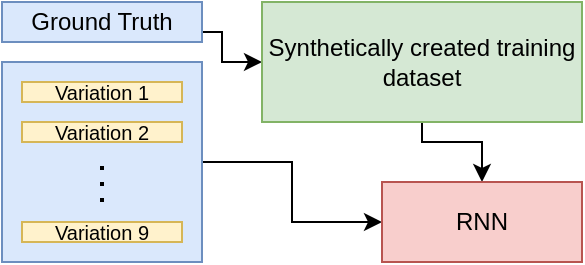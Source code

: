 <mxfile version="24.7.14">
  <diagram name="Page-1" id="2ikC2w35KWOmmKQZd92I">
    <mxGraphModel dx="1050" dy="569" grid="1" gridSize="10" guides="1" tooltips="1" connect="1" arrows="1" fold="1" page="1" pageScale="1" pageWidth="850" pageHeight="1100" math="0" shadow="0">
      <root>
        <mxCell id="0" />
        <mxCell id="1" parent="0" />
        <mxCell id="PDGRSkXh_1oZ5cUsPY0N-1" style="edgeStyle=orthogonalEdgeStyle;rounded=0;orthogonalLoop=1;jettySize=auto;html=1;entryX=0;entryY=0.5;entryDx=0;entryDy=0;" edge="1" parent="1" source="PDGRSkXh_1oZ5cUsPY0N-2" target="PDGRSkXh_1oZ5cUsPY0N-11">
          <mxGeometry relative="1" as="geometry" />
        </mxCell>
        <mxCell id="PDGRSkXh_1oZ5cUsPY0N-2" value="" style="rounded=0;whiteSpace=wrap;html=1;fillColor=#dae8fc;strokeColor=#6c8ebf;" vertex="1" parent="1">
          <mxGeometry x="110" y="110" width="100" height="100" as="geometry" />
        </mxCell>
        <mxCell id="PDGRSkXh_1oZ5cUsPY0N-3" style="edgeStyle=orthogonalEdgeStyle;rounded=0;orthogonalLoop=1;jettySize=auto;html=1;entryX=0;entryY=0.5;entryDx=0;entryDy=0;" edge="1" parent="1" source="PDGRSkXh_1oZ5cUsPY0N-4" target="PDGRSkXh_1oZ5cUsPY0N-10">
          <mxGeometry relative="1" as="geometry">
            <Array as="points">
              <mxPoint x="220" y="95" />
              <mxPoint x="220" y="110" />
            </Array>
          </mxGeometry>
        </mxCell>
        <mxCell id="PDGRSkXh_1oZ5cUsPY0N-4" value="Ground Truth" style="rounded=0;whiteSpace=wrap;html=1;fillColor=#dae8fc;strokeColor=#6c8ebf;" vertex="1" parent="1">
          <mxGeometry x="110" y="80" width="100" height="20" as="geometry" />
        </mxCell>
        <mxCell id="PDGRSkXh_1oZ5cUsPY0N-5" value="&lt;font style=&quot;font-size: 10px;&quot;&gt;Variation 1&lt;/font&gt;" style="rounded=0;whiteSpace=wrap;html=1;fillColor=#fff2cc;strokeColor=#d6b656;" vertex="1" parent="1">
          <mxGeometry x="120" y="120" width="80" height="10" as="geometry" />
        </mxCell>
        <mxCell id="PDGRSkXh_1oZ5cUsPY0N-6" value="&lt;font style=&quot;font-size: 10px;&quot;&gt;Variation 2&lt;/font&gt;" style="rounded=0;whiteSpace=wrap;html=1;fillColor=#fff2cc;strokeColor=#d6b656;" vertex="1" parent="1">
          <mxGeometry x="120" y="140" width="80" height="10" as="geometry" />
        </mxCell>
        <mxCell id="PDGRSkXh_1oZ5cUsPY0N-7" value="&lt;font style=&quot;font-size: 10px;&quot;&gt;Variation 9&lt;/font&gt;" style="rounded=0;whiteSpace=wrap;html=1;fillColor=#fff2cc;strokeColor=#d6b656;" vertex="1" parent="1">
          <mxGeometry x="120" y="190" width="80" height="10" as="geometry" />
        </mxCell>
        <mxCell id="PDGRSkXh_1oZ5cUsPY0N-8" value="" style="endArrow=none;dashed=1;html=1;dashPattern=1 3;strokeWidth=2;rounded=0;" edge="1" parent="1">
          <mxGeometry width="50" height="50" relative="1" as="geometry">
            <mxPoint x="160" y="180" as="sourcePoint" />
            <mxPoint x="160" y="160" as="targetPoint" />
          </mxGeometry>
        </mxCell>
        <mxCell id="PDGRSkXh_1oZ5cUsPY0N-9" style="edgeStyle=orthogonalEdgeStyle;rounded=0;orthogonalLoop=1;jettySize=auto;html=1;exitX=0.5;exitY=1;exitDx=0;exitDy=0;entryX=0.5;entryY=0;entryDx=0;entryDy=0;" edge="1" parent="1" source="PDGRSkXh_1oZ5cUsPY0N-10" target="PDGRSkXh_1oZ5cUsPY0N-11">
          <mxGeometry relative="1" as="geometry">
            <Array as="points">
              <mxPoint x="320" y="150" />
              <mxPoint x="350" y="150" />
            </Array>
          </mxGeometry>
        </mxCell>
        <mxCell id="PDGRSkXh_1oZ5cUsPY0N-10" value="Synthetically created training dataset" style="rounded=0;whiteSpace=wrap;html=1;fillColor=#d5e8d4;strokeColor=#82b366;" vertex="1" parent="1">
          <mxGeometry x="240" y="80" width="160" height="60" as="geometry" />
        </mxCell>
        <mxCell id="PDGRSkXh_1oZ5cUsPY0N-11" value="RNN" style="rounded=0;whiteSpace=wrap;html=1;fillColor=#f8cecc;strokeColor=#b85450;" vertex="1" parent="1">
          <mxGeometry x="300" y="170" width="100" height="40" as="geometry" />
        </mxCell>
      </root>
    </mxGraphModel>
  </diagram>
</mxfile>
